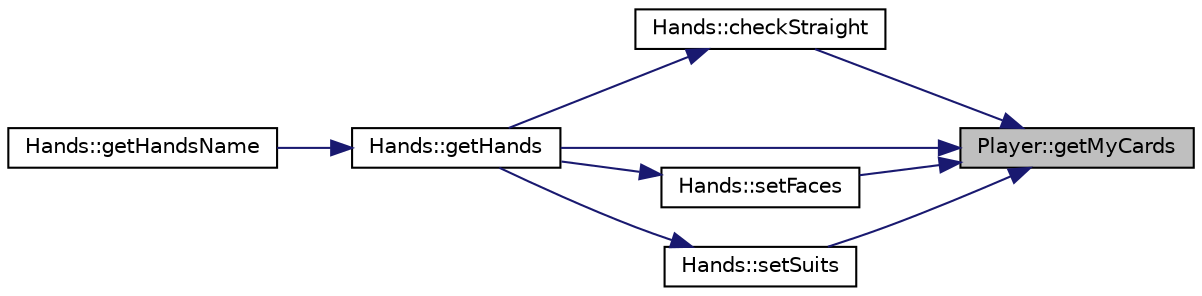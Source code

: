 digraph "Player::getMyCards"
{
 // LATEX_PDF_SIZE
  edge [fontname="Helvetica",fontsize="10",labelfontname="Helvetica",labelfontsize="10"];
  node [fontname="Helvetica",fontsize="10",shape=record];
  rankdir="RL";
  Node1 [label="Player::getMyCards",height=0.2,width=0.4,color="black", fillcolor="grey75", style="filled", fontcolor="black",tooltip=" "];
  Node1 -> Node2 [dir="back",color="midnightblue",fontsize="10",style="solid"];
  Node2 [label="Hands::checkStraight",height=0.2,width=0.4,color="black", fillcolor="white", style="filled",URL="$class_hands.html#a39b5254ceb13ef47b15094d3998be08a",tooltip=" "];
  Node2 -> Node3 [dir="back",color="midnightblue",fontsize="10",style="solid"];
  Node3 [label="Hands::getHands",height=0.2,width=0.4,color="black", fillcolor="white", style="filled",URL="$class_hands.html#ac30003e8e998bdeb41f908e1cc95e584",tooltip=" "];
  Node3 -> Node4 [dir="back",color="midnightblue",fontsize="10",style="solid"];
  Node4 [label="Hands::getHandsName",height=0.2,width=0.4,color="black", fillcolor="white", style="filled",URL="$class_hands.html#a64acf7d5f1f712dc8b1e17ce078b9bbd",tooltip=" "];
  Node1 -> Node3 [dir="back",color="midnightblue",fontsize="10",style="solid"];
  Node1 -> Node5 [dir="back",color="midnightblue",fontsize="10",style="solid"];
  Node5 [label="Hands::setFaces",height=0.2,width=0.4,color="black", fillcolor="white", style="filled",URL="$class_hands.html#a2a9bb845e94518a4469b64d251488ddf",tooltip=" "];
  Node5 -> Node3 [dir="back",color="midnightblue",fontsize="10",style="solid"];
  Node1 -> Node6 [dir="back",color="midnightblue",fontsize="10",style="solid"];
  Node6 [label="Hands::setSuits",height=0.2,width=0.4,color="black", fillcolor="white", style="filled",URL="$class_hands.html#a99a52463441245db7f2edaa5cf0cf5ee",tooltip=" "];
  Node6 -> Node3 [dir="back",color="midnightblue",fontsize="10",style="solid"];
}
